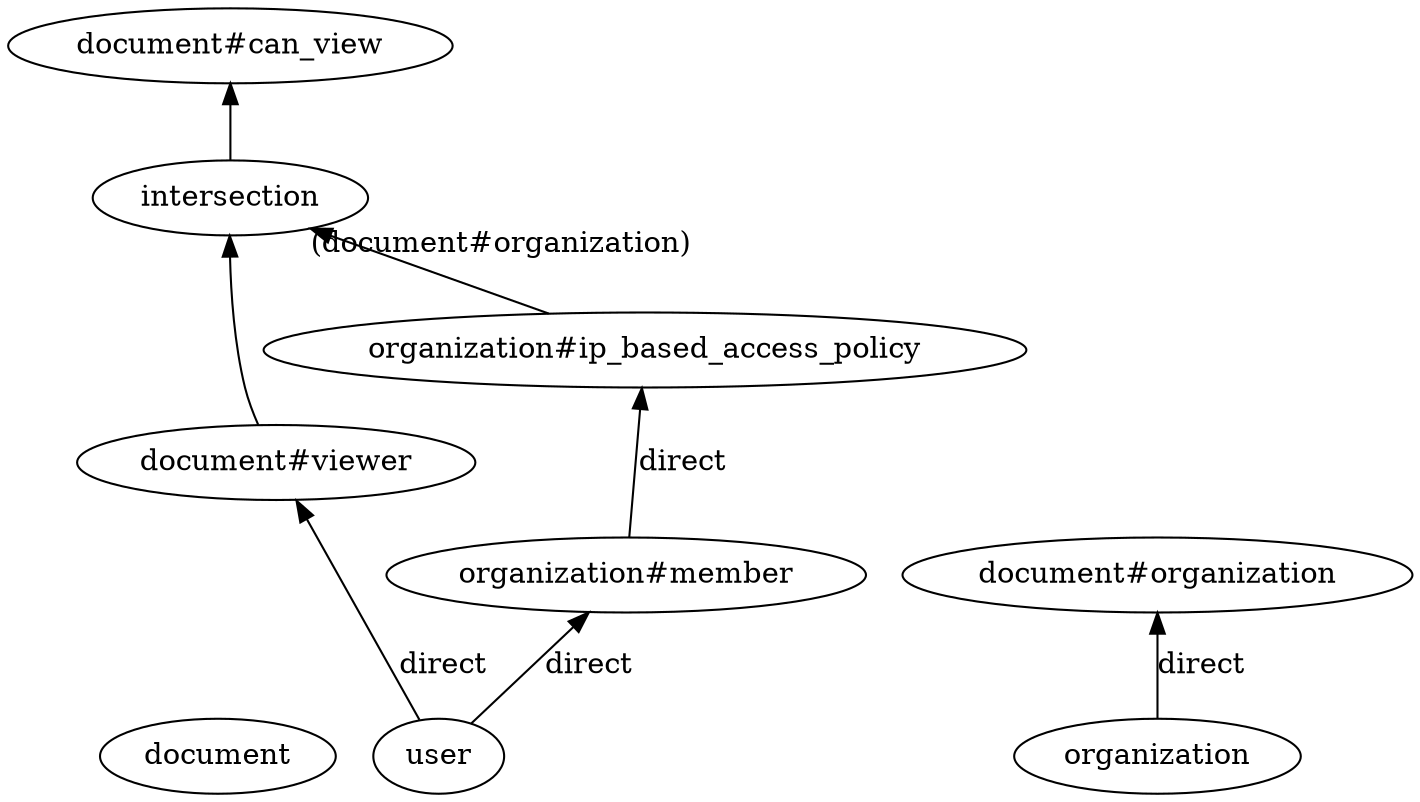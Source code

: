 digraph {
graph [
rankdir=BT
];

// Node definitions.
0 [label=document];
1 [label="document#can_view"];
2 [label=intersection];
3 [label="document#viewer"];
4 [label="organization#ip_based_access_policy"];
5 [label="document#organization"];
6 [label=organization];
7 [label=user];
8 [label="organization#member"];

// Edge definitions.
2 -> 1;
3 -> 2;
4 -> 2 [headlabel="(document#organization)"];
6 -> 5 [label=direct];
7 -> 3 [label=direct];
7 -> 8 [label=direct];
8 -> 4 [label=direct];
}